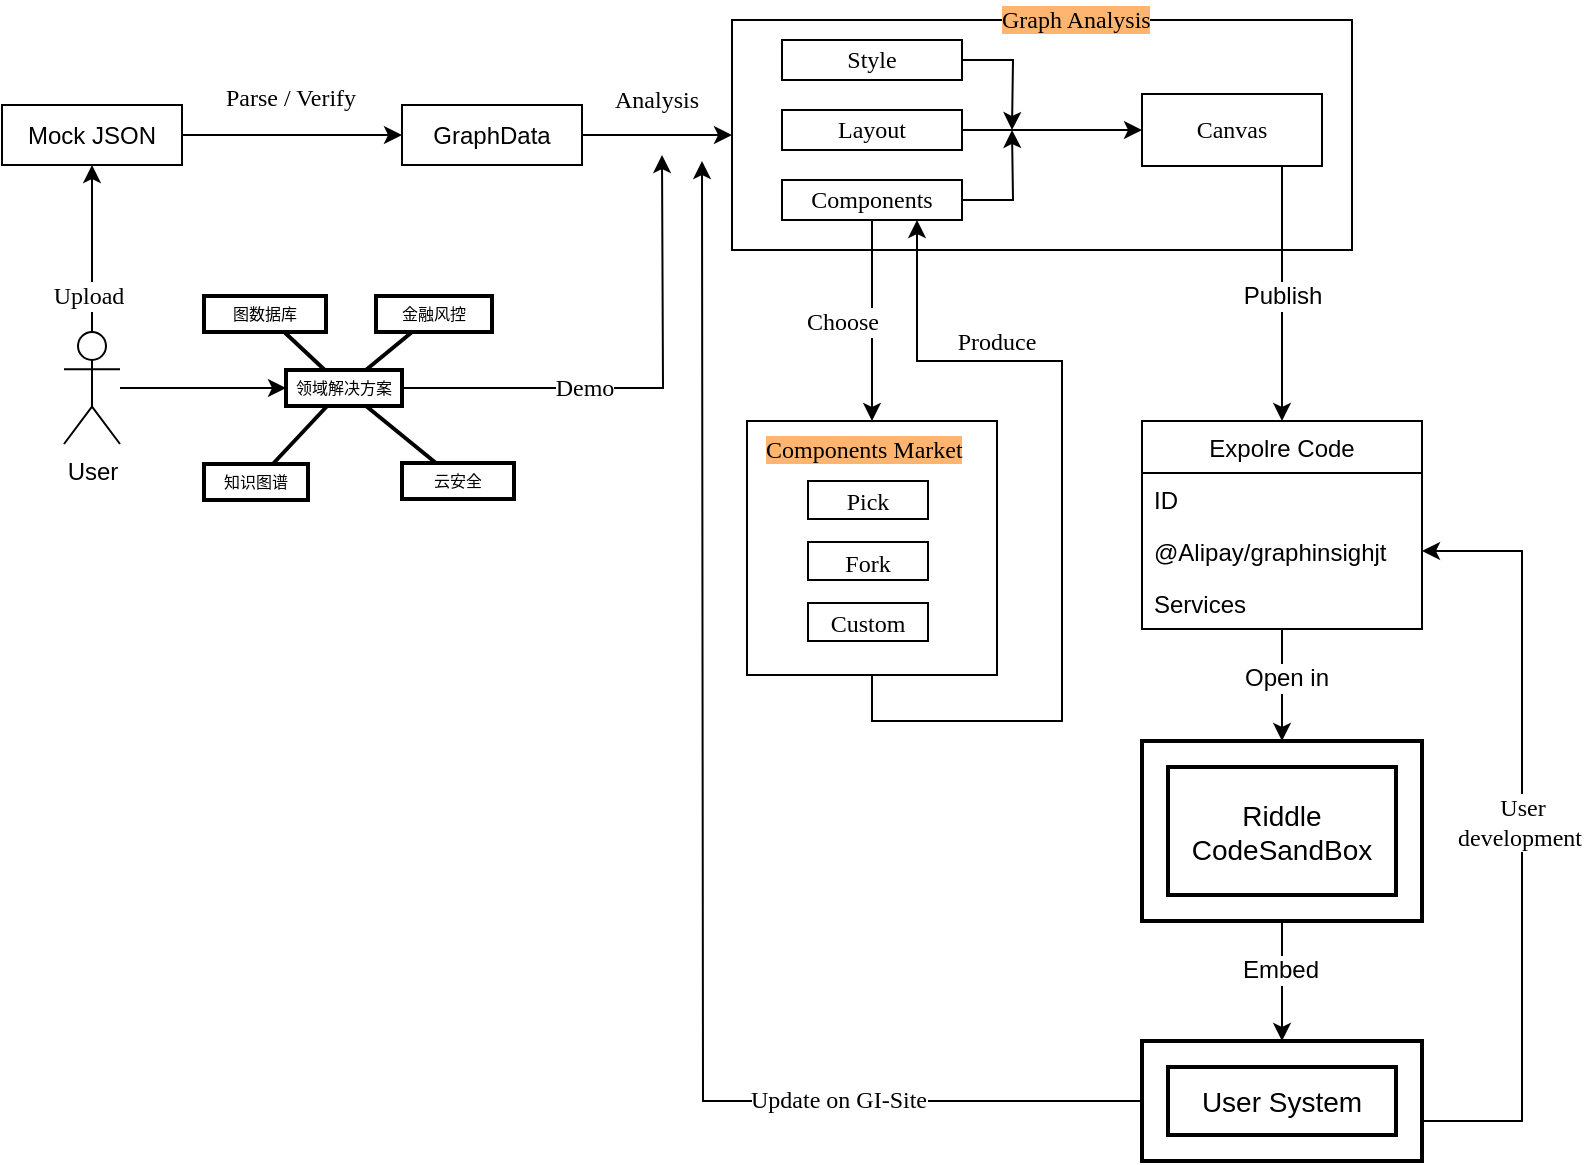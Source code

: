 <mxfile pages="1">
    <diagram id="kGef_nUvl7ccXnx8tOnq" name="Page-1">
        <mxGraphModel dx="1218" dy="748" grid="1" gridSize="10" guides="1" tooltips="1" connect="1" arrows="1" fold="1" page="1" pageScale="1" pageWidth="827" pageHeight="1169" math="0" shadow="0">
            <root>
                <mxCell id="0"/>
                <mxCell id="1" parent="0"/>
                <mxCell id="49" value="" style="rounded=0;whiteSpace=wrap;html=1;" parent="1" vertex="1">
                    <mxGeometry x="375" y="80" width="310" height="115" as="geometry"/>
                </mxCell>
                <mxCell id="13" style="edgeStyle=orthogonalEdgeStyle;rounded=0;orthogonalLoop=1;jettySize=auto;html=1;entryX=0.5;entryY=1;entryDx=0;entryDy=0;" parent="1" source="4" target="11" edge="1">
                    <mxGeometry relative="1" as="geometry">
                        <Array as="points">
                            <mxPoint x="55" y="237.5"/>
                            <mxPoint x="55" y="237.5"/>
                        </Array>
                    </mxGeometry>
                </mxCell>
                <mxCell id="15" value="&lt;pre style=&quot;line-height: 100%&quot;&gt;&lt;br&gt;&lt;/pre&gt;" style="text;html=1;resizable=0;points=[];align=center;verticalAlign=bottom;labelBackgroundColor=#ffffff;labelPosition=center;verticalLabelPosition=top;rounded=0;" parent="13" vertex="1" connectable="0">
                    <mxGeometry x="-0.267" y="-1" relative="1" as="geometry">
                        <mxPoint as="offset"/>
                    </mxGeometry>
                </mxCell>
                <mxCell id="58" value="&lt;font face=&quot;Comic Sans MS&quot;&gt;Upload&lt;/font&gt;" style="text;html=1;resizable=0;points=[];align=center;verticalAlign=middle;labelBackgroundColor=#ffffff;rounded=0;" parent="13" vertex="1" connectable="0">
                    <mxGeometry x="0.101" y="28" relative="1" as="geometry">
                        <mxPoint x="26" y="28" as="offset"/>
                    </mxGeometry>
                </mxCell>
                <mxCell id="59" style="edgeStyle=orthogonalEdgeStyle;rounded=0;orthogonalLoop=1;jettySize=auto;html=1;" parent="1" source="66" edge="1">
                    <mxGeometry relative="1" as="geometry">
                        <mxPoint x="340" y="147.5" as="targetPoint"/>
                    </mxGeometry>
                </mxCell>
                <mxCell id="102" value="Demo&lt;br&gt;" style="text;html=1;resizable=0;points=[];align=center;verticalAlign=middle;labelBackgroundColor=#ffffff;fontFamily=Comic Sans MS;rounded=0;" parent="59" vertex="1" connectable="0">
                    <mxGeometry x="-0.308" y="-3" relative="1" as="geometry">
                        <mxPoint x="5" y="-3.5" as="offset"/>
                    </mxGeometry>
                </mxCell>
                <mxCell id="4" value="User" style="shape=umlActor;verticalLabelPosition=bottom;labelBackgroundColor=#ffffff;verticalAlign=top;html=1;rounded=0;" parent="1" vertex="1">
                    <mxGeometry x="41" y="236" width="28" height="56" as="geometry"/>
                </mxCell>
                <mxCell id="14" style="edgeStyle=orthogonalEdgeStyle;rounded=0;orthogonalLoop=1;jettySize=auto;html=1;entryX=0;entryY=0.5;entryDx=0;entryDy=0;" parent="1" source="11" target="12" edge="1">
                    <mxGeometry relative="1" as="geometry"/>
                </mxCell>
                <mxCell id="21" value="Parse / Verify" style="text;html=1;resizable=0;points=[];align=center;verticalAlign=bottom;labelBackgroundColor=#ffffff;labelPosition=center;verticalLabelPosition=top;fontFamily=Comic Sans MS;rounded=0;" parent="14" vertex="1" connectable="0">
                    <mxGeometry x="-0.337" y="3" relative="1" as="geometry">
                        <mxPoint x="17" y="-7" as="offset"/>
                    </mxGeometry>
                </mxCell>
                <mxCell id="11" value="Mock JSON" style="rounded=0;whiteSpace=wrap;html=1;" parent="1" vertex="1">
                    <mxGeometry x="10" y="122.5" width="90" height="30" as="geometry"/>
                </mxCell>
                <mxCell id="55" style="edgeStyle=orthogonalEdgeStyle;rounded=0;orthogonalLoop=1;jettySize=auto;html=1;entryX=0;entryY=0.5;entryDx=0;entryDy=0;" parent="1" source="12" target="49" edge="1">
                    <mxGeometry relative="1" as="geometry"/>
                </mxCell>
                <mxCell id="12" value="GraphData" style="rounded=0;whiteSpace=wrap;html=1;" parent="1" vertex="1">
                    <mxGeometry x="210" y="122.5" width="90" height="30" as="geometry"/>
                </mxCell>
                <mxCell id="34" style="edgeStyle=orthogonalEdgeStyle;rounded=0;orthogonalLoop=1;jettySize=auto;html=1;" parent="1" source="23" edge="1">
                    <mxGeometry relative="1" as="geometry">
                        <mxPoint x="515" y="135" as="targetPoint"/>
                    </mxGeometry>
                </mxCell>
                <mxCell id="23" value="Style" style="rounded=0;whiteSpace=wrap;html=1;fontFamily=Comic Sans MS;" parent="1" vertex="1">
                    <mxGeometry x="400" y="90" width="90" height="20" as="geometry"/>
                </mxCell>
                <mxCell id="32" style="edgeStyle=orthogonalEdgeStyle;rounded=0;orthogonalLoop=1;jettySize=auto;html=1;" parent="1" source="24" target="29" edge="1">
                    <mxGeometry relative="1" as="geometry"/>
                </mxCell>
                <mxCell id="24" value="Layout" style="rounded=0;whiteSpace=wrap;html=1;fontFamily=Comic Sans MS;" parent="1" vertex="1">
                    <mxGeometry x="400" y="125" width="90" height="20" as="geometry"/>
                </mxCell>
                <mxCell id="35" style="edgeStyle=orthogonalEdgeStyle;rounded=0;orthogonalLoop=1;jettySize=auto;html=1;" parent="1" source="25" edge="1">
                    <mxGeometry relative="1" as="geometry">
                        <mxPoint x="515" y="135" as="targetPoint"/>
                    </mxGeometry>
                </mxCell>
                <mxCell id="85" value="" style="edgeStyle=orthogonalEdgeStyle;rounded=0;orthogonalLoop=1;jettySize=auto;html=1;fontFamily=Comic Sans MS;entryX=0.5;entryY=0;entryDx=0;entryDy=0;" parent="1" source="25" target="83" edge="1">
                    <mxGeometry relative="1" as="geometry">
                        <mxPoint x="445" y="260" as="targetPoint"/>
                    </mxGeometry>
                </mxCell>
                <mxCell id="92" value="Choose" style="text;html=1;resizable=0;points=[];align=center;verticalAlign=middle;labelBackgroundColor=#ffffff;fontFamily=Comic Sans MS;rounded=0;" parent="85" vertex="1" connectable="0">
                    <mxGeometry x="-0.008" y="3" relative="1" as="geometry">
                        <mxPoint x="-18" y="0.5" as="offset"/>
                    </mxGeometry>
                </mxCell>
                <mxCell id="25" value="Components" style="rounded=0;whiteSpace=wrap;html=1;fontFamily=Comic Sans MS;" parent="1" vertex="1">
                    <mxGeometry x="400" y="160" width="90" height="20" as="geometry"/>
                </mxCell>
                <mxCell id="44" style="edgeStyle=orthogonalEdgeStyle;rounded=0;orthogonalLoop=1;jettySize=auto;html=1;entryX=0.5;entryY=0;entryDx=0;entryDy=0;" parent="1" source="37" target="42" edge="1">
                    <mxGeometry relative="1" as="geometry"/>
                </mxCell>
                <mxCell id="45" value="Open in" style="text;html=1;resizable=0;points=[];align=center;verticalAlign=middle;labelBackgroundColor=#ffffff;rounded=0;" parent="44" vertex="1" connectable="0">
                    <mxGeometry x="-0.119" y="2" relative="1" as="geometry">
                        <mxPoint as="offset"/>
                    </mxGeometry>
                </mxCell>
                <mxCell id="37" value="Expolre Code" style="swimlane;fontStyle=0;childLayout=stackLayout;horizontal=1;startSize=26;fillColor=none;horizontalStack=0;resizeParent=1;resizeParentMax=0;resizeLast=0;collapsible=1;marginBottom=0;rounded=0;" parent="1" vertex="1">
                    <mxGeometry x="580" y="280.5" width="140" height="104" as="geometry">
                        <mxRectangle x="630" y="190" width="50" height="40" as="alternateBounds"/>
                    </mxGeometry>
                </mxCell>
                <mxCell id="38" value="ID" style="text;strokeColor=none;fillColor=none;align=left;verticalAlign=top;spacingLeft=4;spacingRight=4;overflow=hidden;rotatable=0;points=[[0,0.5],[1,0.5]];portConstraint=eastwest;rounded=0;" parent="37" vertex="1">
                    <mxGeometry y="26" width="140" height="26" as="geometry"/>
                </mxCell>
                <mxCell id="39" value="@Alipay/graphinsighjt" style="text;strokeColor=none;fillColor=none;align=left;verticalAlign=top;spacingLeft=4;spacingRight=4;overflow=hidden;rotatable=0;points=[[0,0.5],[1,0.5]];portConstraint=eastwest;rounded=0;" parent="37" vertex="1">
                    <mxGeometry y="52" width="140" height="26" as="geometry"/>
                </mxCell>
                <mxCell id="40" value="Services" style="text;strokeColor=none;fillColor=none;align=left;verticalAlign=top;spacingLeft=4;spacingRight=4;overflow=hidden;rotatable=0;points=[[0,0.5],[1,0.5]];portConstraint=eastwest;rounded=0;" parent="37" vertex="1">
                    <mxGeometry y="78" width="140" height="26" as="geometry"/>
                </mxCell>
                <mxCell id="46" style="edgeStyle=orthogonalEdgeStyle;rounded=0;orthogonalLoop=1;jettySize=auto;html=1;entryX=0.5;entryY=0;entryDx=0;entryDy=0;" parent="1" source="42" target="43" edge="1">
                    <mxGeometry relative="1" as="geometry"/>
                </mxCell>
                <mxCell id="47" value="Embed" style="text;html=1;resizable=0;points=[];align=center;verticalAlign=middle;labelBackgroundColor=#ffffff;rounded=0;" parent="46" vertex="1" connectable="0">
                    <mxGeometry x="-0.194" y="-1" relative="1" as="geometry">
                        <mxPoint as="offset"/>
                    </mxGeometry>
                </mxCell>
                <mxCell id="42" value="Riddle&lt;br&gt;CodeSandBox" style="shape=ext;strokeWidth=2;margin=10;double=1;whiteSpace=wrap;html=1;align=center;fontSize=14;rounded=0;" parent="1" vertex="1">
                    <mxGeometry x="580" y="440.5" width="140" height="90" as="geometry"/>
                </mxCell>
                <mxCell id="96" style="edgeStyle=orthogonalEdgeStyle;rounded=0;orthogonalLoop=1;jettySize=auto;html=1;fontFamily=Comic Sans MS;" parent="1" source="43" edge="1">
                    <mxGeometry relative="1" as="geometry">
                        <mxPoint x="360" y="150.5" as="targetPoint"/>
                    </mxGeometry>
                </mxCell>
                <mxCell id="97" value="Update on GI-Site" style="text;html=1;resizable=0;points=[];align=center;verticalAlign=middle;labelBackgroundColor=#ffffff;fontFamily=Comic Sans MS;rounded=0;" parent="96" vertex="1" connectable="0">
                    <mxGeometry x="-0.559" y="-1" relative="1" as="geometry">
                        <mxPoint as="offset"/>
                    </mxGeometry>
                </mxCell>
                <mxCell id="98" style="edgeStyle=orthogonalEdgeStyle;rounded=0;orthogonalLoop=1;jettySize=auto;html=1;entryX=1;entryY=0.5;entryDx=0;entryDy=0;fontFamily=Comic Sans MS;" parent="1" source="43" target="39" edge="1">
                    <mxGeometry relative="1" as="geometry">
                        <Array as="points">
                            <mxPoint x="770" y="630.5"/>
                            <mxPoint x="770" y="345.5"/>
                        </Array>
                    </mxGeometry>
                </mxCell>
                <mxCell id="99" value="User&lt;br&gt;development&amp;nbsp;" style="text;html=1;resizable=0;points=[];align=center;verticalAlign=middle;labelBackgroundColor=#ffffff;fontFamily=Comic Sans MS;rounded=0;" parent="98" vertex="1" connectable="0">
                    <mxGeometry x="0.043" y="-2" relative="1" as="geometry">
                        <mxPoint x="-2" y="1" as="offset"/>
                    </mxGeometry>
                </mxCell>
                <mxCell id="43" value="User System" style="shape=ext;strokeWidth=2;margin=10;double=1;whiteSpace=wrap;html=1;align=center;fontSize=14;rounded=0;" parent="1" vertex="1">
                    <mxGeometry x="580" y="590.5" width="140" height="60" as="geometry"/>
                </mxCell>
                <mxCell id="57" value="Analysis" style="text;html=1;resizable=0;points=[];align=center;verticalAlign=bottom;labelBackgroundColor=#ffffff;labelPosition=center;verticalLabelPosition=top;fontFamily=Comic Sans MS;rounded=0;" parent="1" vertex="1" connectable="0">
                    <mxGeometry x="320" y="135" as="geometry">
                        <mxPoint x="17" y="-7" as="offset"/>
                    </mxGeometry>
                </mxCell>
                <mxCell id="60" value="金融风控" style="strokeWidth=2;dashed=0;align=center;fontSize=8;shape=rect;fillColor=#FFFFFF;strokeColor=#000000;rounded=0;" parent="1" vertex="1">
                    <mxGeometry x="197" y="218" width="58" height="18" as="geometry"/>
                </mxCell>
                <mxCell id="61" value="云安全" style="strokeWidth=2;dashed=0;align=center;fontSize=8;shape=rect;fillColor=#FFFFFF;strokeColor=#000000;rounded=0;" parent="1" vertex="1">
                    <mxGeometry x="210" y="301.5" width="56" height="18" as="geometry"/>
                </mxCell>
                <mxCell id="63" value="图数据库" style="strokeWidth=2;dashed=0;align=center;fontSize=8;shape=rect;fillColor=#FFFFFF;strokeColor=#000000;rounded=0;" parent="1" vertex="1">
                    <mxGeometry x="111" y="218" width="61" height="18" as="geometry"/>
                </mxCell>
                <mxCell id="64" value="知识图谱" style="strokeWidth=2;dashed=0;align=center;fontSize=8;shape=rect;fillColor=#FFFFFF;strokeColor=#000000;rounded=0;" parent="1" vertex="1">
                    <mxGeometry x="111" y="302" width="52" height="18" as="geometry"/>
                </mxCell>
                <mxCell id="67" value="" style="edgeStyle=none;endArrow=none;dashed=0;html=1;strokeWidth=2;rounded=0;" parent="1" source="66" target="60" edge="1">
                    <mxGeometry relative="1" as="geometry"/>
                </mxCell>
                <mxCell id="68" value="" style="edgeStyle=none;endArrow=none;dashed=0;html=1;strokeWidth=2;rounded=0;" parent="1" source="66" target="61" edge="1">
                    <mxGeometry relative="1" as="geometry"/>
                </mxCell>
                <mxCell id="70" value="" style="edgeStyle=none;endArrow=none;dashed=0;html=1;strokeWidth=2;rounded=0;" parent="1" source="66" target="63" edge="1">
                    <mxGeometry relative="1" as="geometry"/>
                </mxCell>
                <mxCell id="71" value="" style="edgeStyle=none;endArrow=none;dashed=0;html=1;strokeWidth=2;rounded=0;" parent="1" source="66" target="64" edge="1">
                    <mxGeometry relative="1" as="geometry"/>
                </mxCell>
                <mxCell id="66" value="领域解决方案" style="strokeWidth=2;dashed=0;align=center;fontSize=8;shape=rect;fillColor=#FFFFFF;strokeColor=#000000;fontFamily=Comic Sans MS;rounded=0;" parent="1" vertex="1">
                    <mxGeometry x="152" y="255" width="58" height="18" as="geometry"/>
                </mxCell>
                <mxCell id="81" style="edgeStyle=orthogonalEdgeStyle;rounded=0;orthogonalLoop=1;jettySize=auto;html=1;" parent="1" source="4" target="66" edge="1">
                    <mxGeometry relative="1" as="geometry">
                        <mxPoint x="340" y="147.5" as="targetPoint"/>
                        <mxPoint x="69" y="264.5" as="sourcePoint"/>
                    </mxGeometry>
                </mxCell>
                <mxCell id="94" value="" style="edgeStyle=orthogonalEdgeStyle;rounded=0;orthogonalLoop=1;jettySize=auto;html=1;fontFamily=Comic Sans MS;entryX=0.75;entryY=1;entryDx=0;entryDy=0;" parent="1" source="83" target="25" edge="1">
                    <mxGeometry relative="1" as="geometry">
                        <mxPoint x="445" y="487.5" as="targetPoint"/>
                        <Array as="points">
                            <mxPoint x="445" y="430.5"/>
                            <mxPoint x="540" y="430.5"/>
                            <mxPoint x="540" y="250.5"/>
                            <mxPoint x="468" y="250.5"/>
                        </Array>
                    </mxGeometry>
                </mxCell>
                <mxCell id="95" value="Produce" style="text;html=1;resizable=0;points=[];align=center;verticalAlign=middle;labelBackgroundColor=#ffffff;fontFamily=Comic Sans MS;rounded=0;" parent="94" vertex="1" connectable="0">
                    <mxGeometry x="0.529" relative="1" as="geometry">
                        <mxPoint x="5.5" y="-10" as="offset"/>
                    </mxGeometry>
                </mxCell>
                <mxCell id="83" value="" style="rounded=0;whiteSpace=wrap;html=1;fontFamily=Comic Sans MS;" parent="1" vertex="1">
                    <mxGeometry x="382.5" y="280.5" width="125" height="127" as="geometry"/>
                </mxCell>
                <mxCell id="29" value="Canvas" style="rounded=0;whiteSpace=wrap;html=1;fontFamily=Comic Sans MS;" parent="1" vertex="1">
                    <mxGeometry x="580" y="117" width="90" height="36" as="geometry"/>
                </mxCell>
                <mxCell id="52" style="edgeStyle=orthogonalEdgeStyle;rounded=0;orthogonalLoop=1;jettySize=auto;html=1;entryX=0.5;entryY=0;entryDx=0;entryDy=0;" parent="1" source="29" target="37" edge="1">
                    <mxGeometry relative="1" as="geometry">
                        <Array as="points">
                            <mxPoint x="650" y="190.5"/>
                            <mxPoint x="650" y="190.5"/>
                        </Array>
                    </mxGeometry>
                </mxCell>
                <mxCell id="53" value="Publish" style="text;html=1;resizable=0;points=[];align=center;verticalAlign=middle;labelBackgroundColor=#ffffff;rounded=0;" parent="52" vertex="1" connectable="0">
                    <mxGeometry x="-0.257" y="1" relative="1" as="geometry">
                        <mxPoint x="-1" y="17" as="offset"/>
                    </mxGeometry>
                </mxCell>
                <mxCell id="87" value="&lt;span style=&quot;background-color: rgb(255 , 181 , 112)&quot;&gt;Components Market&lt;/span&gt;" style="text;html=1;fontFamily=Comic Sans MS;rounded=0;" parent="1" vertex="1">
                    <mxGeometry x="390" y="280.5" width="140" height="30" as="geometry"/>
                </mxCell>
                <mxCell id="88" value="&lt;p style=&quot;line-height: 100%&quot;&gt;Pick&lt;/p&gt;" style="rounded=0;whiteSpace=wrap;html=1;fontFamily=Comic Sans MS;align=center;" parent="1" vertex="1">
                    <mxGeometry x="413" y="310.5" width="60" height="19" as="geometry"/>
                </mxCell>
                <mxCell id="89" value="&lt;p style=&quot;line-height: 100%&quot;&gt;Fork&lt;/p&gt;" style="rounded=0;whiteSpace=wrap;html=1;fontFamily=Comic Sans MS;align=center;" parent="1" vertex="1">
                    <mxGeometry x="413" y="341" width="60" height="19" as="geometry"/>
                </mxCell>
                <mxCell id="90" value="&lt;p style=&quot;line-height: 100%&quot;&gt;Custom&lt;/p&gt;" style="rounded=0;whiteSpace=wrap;html=1;fontFamily=Comic Sans MS;align=center;" parent="1" vertex="1">
                    <mxGeometry x="413" y="371.5" width="60" height="19" as="geometry"/>
                </mxCell>
                <mxCell id="50" value="&lt;font face=&quot;Comic Sans MS&quot;&gt;&lt;span style=&quot;background-color: rgb(255 , 181 , 112)&quot;&gt;Graph Analysis&lt;/span&gt;&lt;/font&gt;" style="text;html=1;resizable=0;points=[];autosize=1;align=left;verticalAlign=top;spacingTop=-4;rounded=0;" parent="1" vertex="1">
                    <mxGeometry x="507.5" y="70" width="100" height="20" as="geometry"/>
                </mxCell>
            </root>
        </mxGraphModel>
    </diagram>
</mxfile>